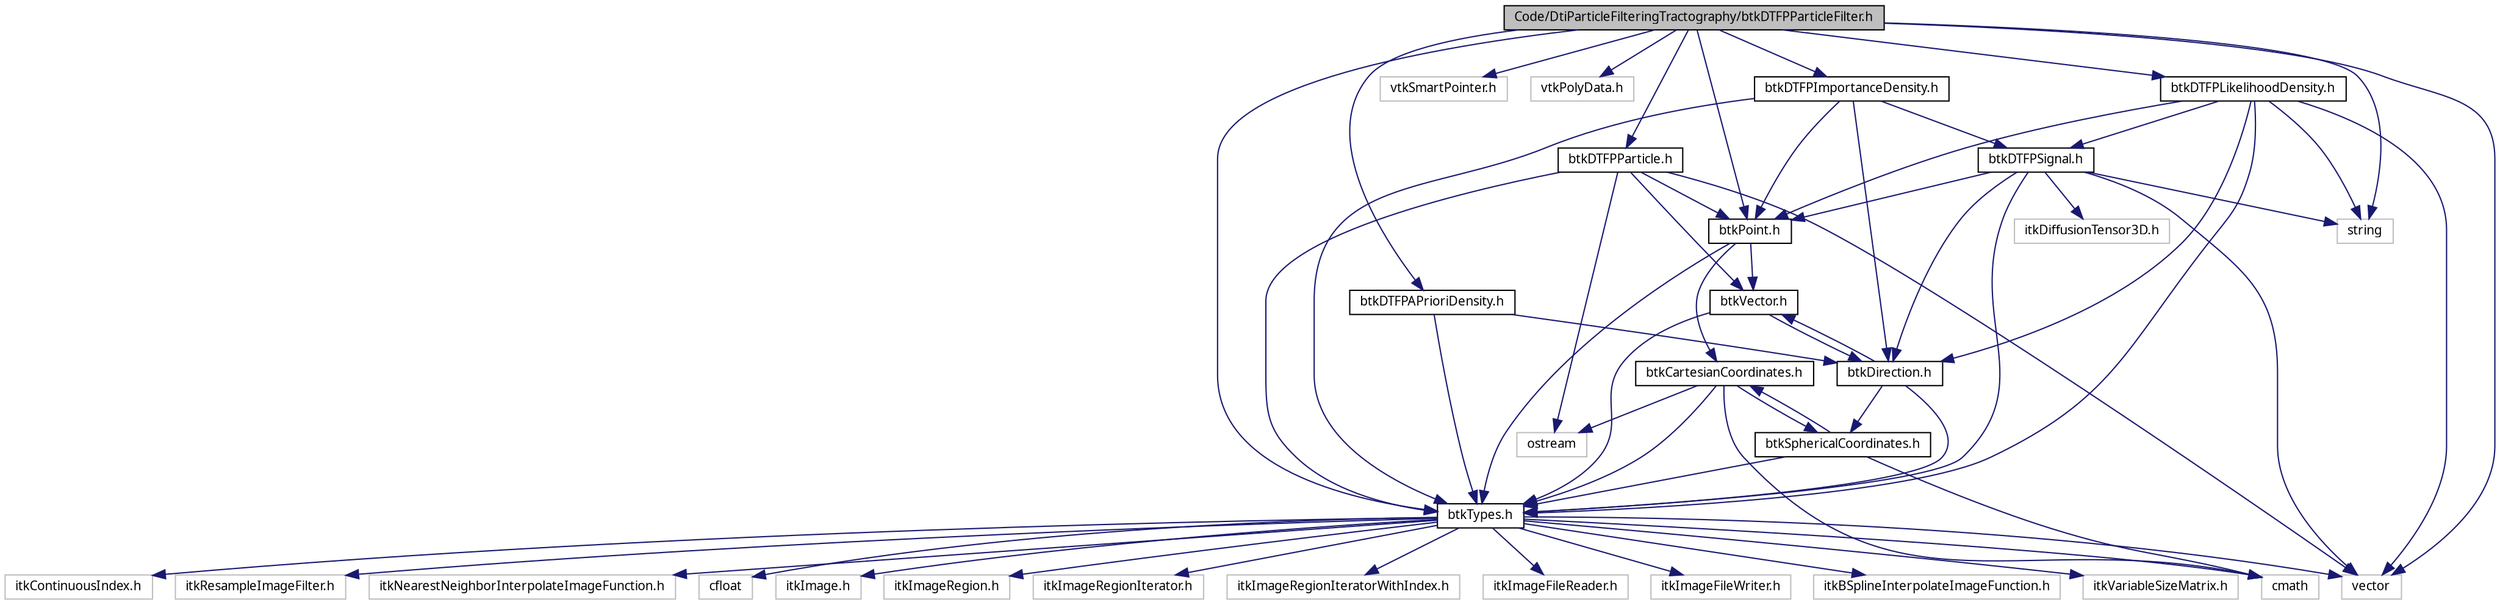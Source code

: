 digraph G
{
  edge [fontname="FreeSans.ttf",fontsize="10",labelfontname="FreeSans.ttf",labelfontsize="10"];
  node [fontname="FreeSans.ttf",fontsize="10",shape=record];
  Node1 [label="Code/DtiParticleFilteringTractography/btkDTFPParticleFilter.h",height=0.2,width=0.4,color="black", fillcolor="grey75", style="filled" fontcolor="black"];
  Node1 -> Node2 [color="midnightblue",fontsize="10",style="solid",fontname="FreeSans.ttf"];
  Node2 [label="vector",height=0.2,width=0.4,color="grey75", fillcolor="white", style="filled"];
  Node1 -> Node3 [color="midnightblue",fontsize="10",style="solid",fontname="FreeSans.ttf"];
  Node3 [label="string",height=0.2,width=0.4,color="grey75", fillcolor="white", style="filled"];
  Node1 -> Node4 [color="midnightblue",fontsize="10",style="solid",fontname="FreeSans.ttf"];
  Node4 [label="vtkSmartPointer.h",height=0.2,width=0.4,color="grey75", fillcolor="white", style="filled"];
  Node1 -> Node5 [color="midnightblue",fontsize="10",style="solid",fontname="FreeSans.ttf"];
  Node5 [label="vtkPolyData.h",height=0.2,width=0.4,color="grey75", fillcolor="white", style="filled"];
  Node1 -> Node6 [color="midnightblue",fontsize="10",style="solid",fontname="FreeSans.ttf"];
  Node6 [label="btkTypes.h",height=0.2,width=0.4,color="black", fillcolor="white", style="filled",URL="$btk_types_8h.html"];
  Node6 -> Node7 [color="midnightblue",fontsize="10",style="solid",fontname="FreeSans.ttf"];
  Node7 [label="itkImage.h",height=0.2,width=0.4,color="grey75", fillcolor="white", style="filled"];
  Node6 -> Node8 [color="midnightblue",fontsize="10",style="solid",fontname="FreeSans.ttf"];
  Node8 [label="itkImageRegion.h",height=0.2,width=0.4,color="grey75", fillcolor="white", style="filled"];
  Node6 -> Node9 [color="midnightblue",fontsize="10",style="solid",fontname="FreeSans.ttf"];
  Node9 [label="itkImageRegionIterator.h",height=0.2,width=0.4,color="grey75", fillcolor="white", style="filled"];
  Node6 -> Node10 [color="midnightblue",fontsize="10",style="solid",fontname="FreeSans.ttf"];
  Node10 [label="itkImageRegionIteratorWithIndex.h",height=0.2,width=0.4,color="grey75", fillcolor="white", style="filled"];
  Node6 -> Node11 [color="midnightblue",fontsize="10",style="solid",fontname="FreeSans.ttf"];
  Node11 [label="itkImageFileReader.h",height=0.2,width=0.4,color="grey75", fillcolor="white", style="filled"];
  Node6 -> Node12 [color="midnightblue",fontsize="10",style="solid",fontname="FreeSans.ttf"];
  Node12 [label="itkImageFileWriter.h",height=0.2,width=0.4,color="grey75", fillcolor="white", style="filled"];
  Node6 -> Node13 [color="midnightblue",fontsize="10",style="solid",fontname="FreeSans.ttf"];
  Node13 [label="itkBSplineInterpolateImageFunction.h",height=0.2,width=0.4,color="grey75", fillcolor="white", style="filled"];
  Node6 -> Node14 [color="midnightblue",fontsize="10",style="solid",fontname="FreeSans.ttf"];
  Node14 [label="itkVariableSizeMatrix.h",height=0.2,width=0.4,color="grey75", fillcolor="white", style="filled"];
  Node6 -> Node15 [color="midnightblue",fontsize="10",style="solid",fontname="FreeSans.ttf"];
  Node15 [label="itkContinuousIndex.h",height=0.2,width=0.4,color="grey75", fillcolor="white", style="filled"];
  Node6 -> Node16 [color="midnightblue",fontsize="10",style="solid",fontname="FreeSans.ttf"];
  Node16 [label="itkResampleImageFilter.h",height=0.2,width=0.4,color="grey75", fillcolor="white", style="filled"];
  Node6 -> Node17 [color="midnightblue",fontsize="10",style="solid",fontname="FreeSans.ttf"];
  Node17 [label="itkNearestNeighborInterpolateImageFunction.h",height=0.2,width=0.4,color="grey75", fillcolor="white", style="filled"];
  Node6 -> Node18 [color="midnightblue",fontsize="10",style="solid",fontname="FreeSans.ttf"];
  Node18 [label="cfloat",height=0.2,width=0.4,color="grey75", fillcolor="white", style="filled"];
  Node6 -> Node19 [color="midnightblue",fontsize="10",style="solid",fontname="FreeSans.ttf"];
  Node19 [label="cmath",height=0.2,width=0.4,color="grey75", fillcolor="white", style="filled"];
  Node6 -> Node2 [color="midnightblue",fontsize="10",style="solid",fontname="FreeSans.ttf"];
  Node1 -> Node20 [color="midnightblue",fontsize="10",style="solid",fontname="FreeSans.ttf"];
  Node20 [label="btkPoint.h",height=0.2,width=0.4,color="black", fillcolor="white", style="filled",URL="$btk_point_8h.html"];
  Node20 -> Node6 [color="midnightblue",fontsize="10",style="solid",fontname="FreeSans.ttf"];
  Node20 -> Node21 [color="midnightblue",fontsize="10",style="solid",fontname="FreeSans.ttf"];
  Node21 [label="btkCartesianCoordinates.h",height=0.2,width=0.4,color="black", fillcolor="white", style="filled",URL="$_tractography_2btk_cartesian_coordinates_8h.html"];
  Node21 -> Node19 [color="midnightblue",fontsize="10",style="solid",fontname="FreeSans.ttf"];
  Node21 -> Node22 [color="midnightblue",fontsize="10",style="solid",fontname="FreeSans.ttf"];
  Node22 [label="ostream",height=0.2,width=0.4,color="grey75", fillcolor="white", style="filled"];
  Node21 -> Node6 [color="midnightblue",fontsize="10",style="solid",fontname="FreeSans.ttf"];
  Node21 -> Node23 [color="midnightblue",fontsize="10",style="solid",fontname="FreeSans.ttf"];
  Node23 [label="btkSphericalCoordinates.h",height=0.2,width=0.4,color="black", fillcolor="white", style="filled",URL="$btk_spherical_coordinates_8h.html"];
  Node23 -> Node19 [color="midnightblue",fontsize="10",style="solid",fontname="FreeSans.ttf"];
  Node23 -> Node6 [color="midnightblue",fontsize="10",style="solid",fontname="FreeSans.ttf"];
  Node23 -> Node21 [color="midnightblue",fontsize="10",style="solid",fontname="FreeSans.ttf"];
  Node20 -> Node24 [color="midnightblue",fontsize="10",style="solid",fontname="FreeSans.ttf"];
  Node24 [label="btkVector.h",height=0.2,width=0.4,color="black", fillcolor="white", style="filled",URL="$btk_vector_8h.html"];
  Node24 -> Node6 [color="midnightblue",fontsize="10",style="solid",fontname="FreeSans.ttf"];
  Node24 -> Node25 [color="midnightblue",fontsize="10",style="solid",fontname="FreeSans.ttf"];
  Node25 [label="btkDirection.h",height=0.2,width=0.4,color="black", fillcolor="white", style="filled",URL="$btk_direction_8h.html"];
  Node25 -> Node6 [color="midnightblue",fontsize="10",style="solid",fontname="FreeSans.ttf"];
  Node25 -> Node23 [color="midnightblue",fontsize="10",style="solid",fontname="FreeSans.ttf"];
  Node25 -> Node24 [color="midnightblue",fontsize="10",style="solid",fontname="FreeSans.ttf"];
  Node1 -> Node26 [color="midnightblue",fontsize="10",style="solid",fontname="FreeSans.ttf"];
  Node26 [label="btkDTFPParticle.h",height=0.2,width=0.4,color="black", fillcolor="white", style="filled",URL="$btk_d_t_f_p_particle_8h.html"];
  Node26 -> Node2 [color="midnightblue",fontsize="10",style="solid",fontname="FreeSans.ttf"];
  Node26 -> Node22 [color="midnightblue",fontsize="10",style="solid",fontname="FreeSans.ttf"];
  Node26 -> Node6 [color="midnightblue",fontsize="10",style="solid",fontname="FreeSans.ttf"];
  Node26 -> Node20 [color="midnightblue",fontsize="10",style="solid",fontname="FreeSans.ttf"];
  Node26 -> Node24 [color="midnightblue",fontsize="10",style="solid",fontname="FreeSans.ttf"];
  Node1 -> Node27 [color="midnightblue",fontsize="10",style="solid",fontname="FreeSans.ttf"];
  Node27 [label="btkDTFPAPrioriDensity.h",height=0.2,width=0.4,color="black", fillcolor="white", style="filled",URL="$btk_d_t_f_p_a_priori_density_8h.html"];
  Node27 -> Node6 [color="midnightblue",fontsize="10",style="solid",fontname="FreeSans.ttf"];
  Node27 -> Node25 [color="midnightblue",fontsize="10",style="solid",fontname="FreeSans.ttf"];
  Node1 -> Node28 [color="midnightblue",fontsize="10",style="solid",fontname="FreeSans.ttf"];
  Node28 [label="btkDTFPLikelihoodDensity.h",height=0.2,width=0.4,color="black", fillcolor="white", style="filled",URL="$btk_d_t_f_p_likelihood_density_8h.html"];
  Node28 -> Node2 [color="midnightblue",fontsize="10",style="solid",fontname="FreeSans.ttf"];
  Node28 -> Node3 [color="midnightblue",fontsize="10",style="solid",fontname="FreeSans.ttf"];
  Node28 -> Node6 [color="midnightblue",fontsize="10",style="solid",fontname="FreeSans.ttf"];
  Node28 -> Node20 [color="midnightblue",fontsize="10",style="solid",fontname="FreeSans.ttf"];
  Node28 -> Node25 [color="midnightblue",fontsize="10",style="solid",fontname="FreeSans.ttf"];
  Node28 -> Node29 [color="midnightblue",fontsize="10",style="solid",fontname="FreeSans.ttf"];
  Node29 [label="btkDTFPSignal.h",height=0.2,width=0.4,color="black", fillcolor="white", style="filled",URL="$btk_d_t_f_p_signal_8h.html"];
  Node29 -> Node3 [color="midnightblue",fontsize="10",style="solid",fontname="FreeSans.ttf"];
  Node29 -> Node2 [color="midnightblue",fontsize="10",style="solid",fontname="FreeSans.ttf"];
  Node29 -> Node30 [color="midnightblue",fontsize="10",style="solid",fontname="FreeSans.ttf"];
  Node30 [label="itkDiffusionTensor3D.h",height=0.2,width=0.4,color="grey75", fillcolor="white", style="filled"];
  Node29 -> Node6 [color="midnightblue",fontsize="10",style="solid",fontname="FreeSans.ttf"];
  Node29 -> Node20 [color="midnightblue",fontsize="10",style="solid",fontname="FreeSans.ttf"];
  Node29 -> Node25 [color="midnightblue",fontsize="10",style="solid",fontname="FreeSans.ttf"];
  Node1 -> Node31 [color="midnightblue",fontsize="10",style="solid",fontname="FreeSans.ttf"];
  Node31 [label="btkDTFPImportanceDensity.h",height=0.2,width=0.4,color="black", fillcolor="white", style="filled",URL="$btk_d_t_f_p_importance_density_8h.html"];
  Node31 -> Node6 [color="midnightblue",fontsize="10",style="solid",fontname="FreeSans.ttf"];
  Node31 -> Node20 [color="midnightblue",fontsize="10",style="solid",fontname="FreeSans.ttf"];
  Node31 -> Node25 [color="midnightblue",fontsize="10",style="solid",fontname="FreeSans.ttf"];
  Node31 -> Node29 [color="midnightblue",fontsize="10",style="solid",fontname="FreeSans.ttf"];
}
